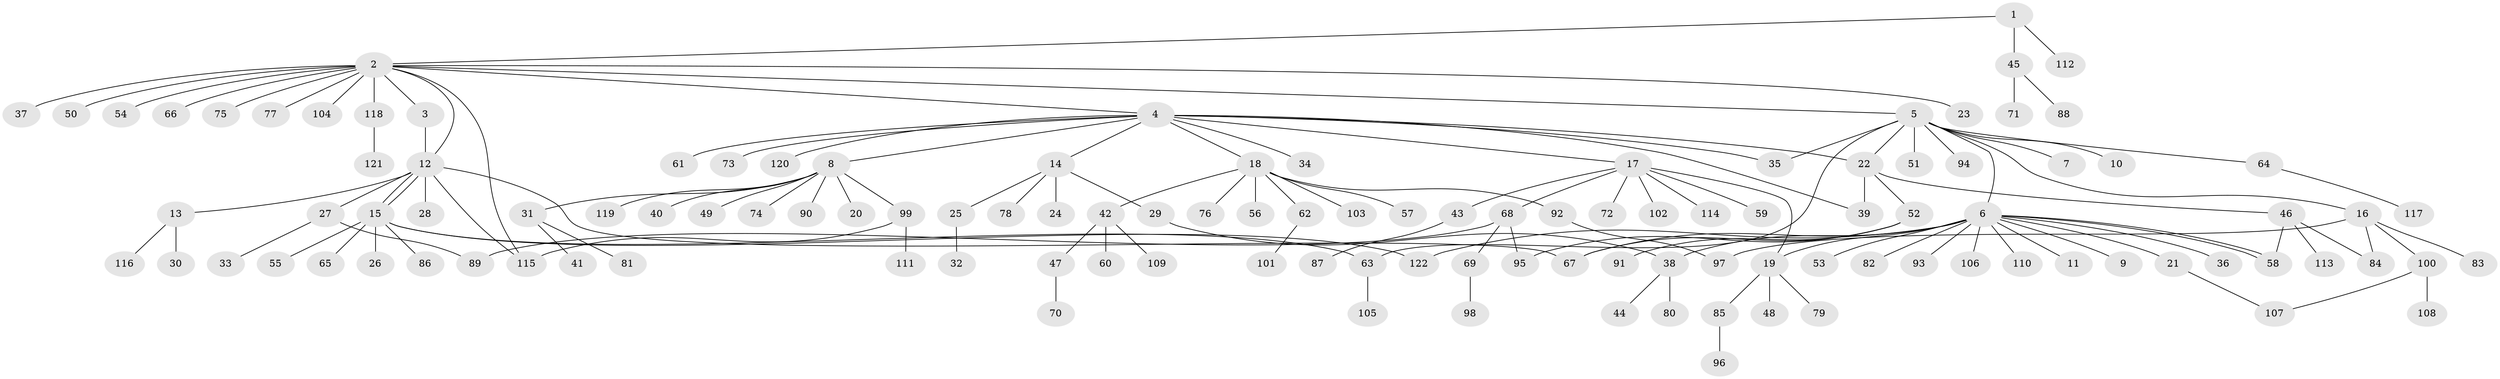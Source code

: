 // Generated by graph-tools (version 1.1) at 2025/48/03/09/25 04:48:36]
// undirected, 122 vertices, 141 edges
graph export_dot {
graph [start="1"]
  node [color=gray90,style=filled];
  1;
  2;
  3;
  4;
  5;
  6;
  7;
  8;
  9;
  10;
  11;
  12;
  13;
  14;
  15;
  16;
  17;
  18;
  19;
  20;
  21;
  22;
  23;
  24;
  25;
  26;
  27;
  28;
  29;
  30;
  31;
  32;
  33;
  34;
  35;
  36;
  37;
  38;
  39;
  40;
  41;
  42;
  43;
  44;
  45;
  46;
  47;
  48;
  49;
  50;
  51;
  52;
  53;
  54;
  55;
  56;
  57;
  58;
  59;
  60;
  61;
  62;
  63;
  64;
  65;
  66;
  67;
  68;
  69;
  70;
  71;
  72;
  73;
  74;
  75;
  76;
  77;
  78;
  79;
  80;
  81;
  82;
  83;
  84;
  85;
  86;
  87;
  88;
  89;
  90;
  91;
  92;
  93;
  94;
  95;
  96;
  97;
  98;
  99;
  100;
  101;
  102;
  103;
  104;
  105;
  106;
  107;
  108;
  109;
  110;
  111;
  112;
  113;
  114;
  115;
  116;
  117;
  118;
  119;
  120;
  121;
  122;
  1 -- 2;
  1 -- 45;
  1 -- 112;
  2 -- 3;
  2 -- 4;
  2 -- 5;
  2 -- 12;
  2 -- 23;
  2 -- 37;
  2 -- 50;
  2 -- 54;
  2 -- 66;
  2 -- 75;
  2 -- 77;
  2 -- 104;
  2 -- 115;
  2 -- 118;
  3 -- 12;
  4 -- 8;
  4 -- 14;
  4 -- 17;
  4 -- 18;
  4 -- 22;
  4 -- 34;
  4 -- 35;
  4 -- 39;
  4 -- 61;
  4 -- 73;
  4 -- 120;
  5 -- 6;
  5 -- 7;
  5 -- 10;
  5 -- 16;
  5 -- 22;
  5 -- 35;
  5 -- 51;
  5 -- 63;
  5 -- 64;
  5 -- 94;
  6 -- 9;
  6 -- 11;
  6 -- 19;
  6 -- 21;
  6 -- 36;
  6 -- 38;
  6 -- 53;
  6 -- 58;
  6 -- 58;
  6 -- 67;
  6 -- 82;
  6 -- 93;
  6 -- 106;
  6 -- 110;
  6 -- 122;
  8 -- 20;
  8 -- 31;
  8 -- 40;
  8 -- 49;
  8 -- 74;
  8 -- 90;
  8 -- 99;
  8 -- 119;
  12 -- 13;
  12 -- 15;
  12 -- 15;
  12 -- 27;
  12 -- 28;
  12 -- 67;
  12 -- 115;
  13 -- 30;
  13 -- 116;
  14 -- 24;
  14 -- 25;
  14 -- 29;
  14 -- 78;
  15 -- 26;
  15 -- 55;
  15 -- 63;
  15 -- 65;
  15 -- 86;
  15 -- 122;
  16 -- 83;
  16 -- 84;
  16 -- 97;
  16 -- 100;
  17 -- 19;
  17 -- 43;
  17 -- 59;
  17 -- 68;
  17 -- 72;
  17 -- 102;
  17 -- 114;
  18 -- 42;
  18 -- 56;
  18 -- 57;
  18 -- 62;
  18 -- 76;
  18 -- 92;
  18 -- 103;
  19 -- 48;
  19 -- 79;
  19 -- 85;
  21 -- 107;
  22 -- 39;
  22 -- 46;
  22 -- 52;
  25 -- 32;
  27 -- 33;
  27 -- 89;
  29 -- 38;
  31 -- 41;
  31 -- 81;
  38 -- 44;
  38 -- 80;
  42 -- 47;
  42 -- 60;
  42 -- 109;
  43 -- 87;
  45 -- 71;
  45 -- 88;
  46 -- 58;
  46 -- 84;
  46 -- 113;
  47 -- 70;
  52 -- 67;
  52 -- 91;
  52 -- 95;
  62 -- 101;
  63 -- 105;
  64 -- 117;
  68 -- 69;
  68 -- 89;
  68 -- 95;
  69 -- 98;
  85 -- 96;
  92 -- 97;
  99 -- 111;
  99 -- 115;
  100 -- 107;
  100 -- 108;
  118 -- 121;
}
